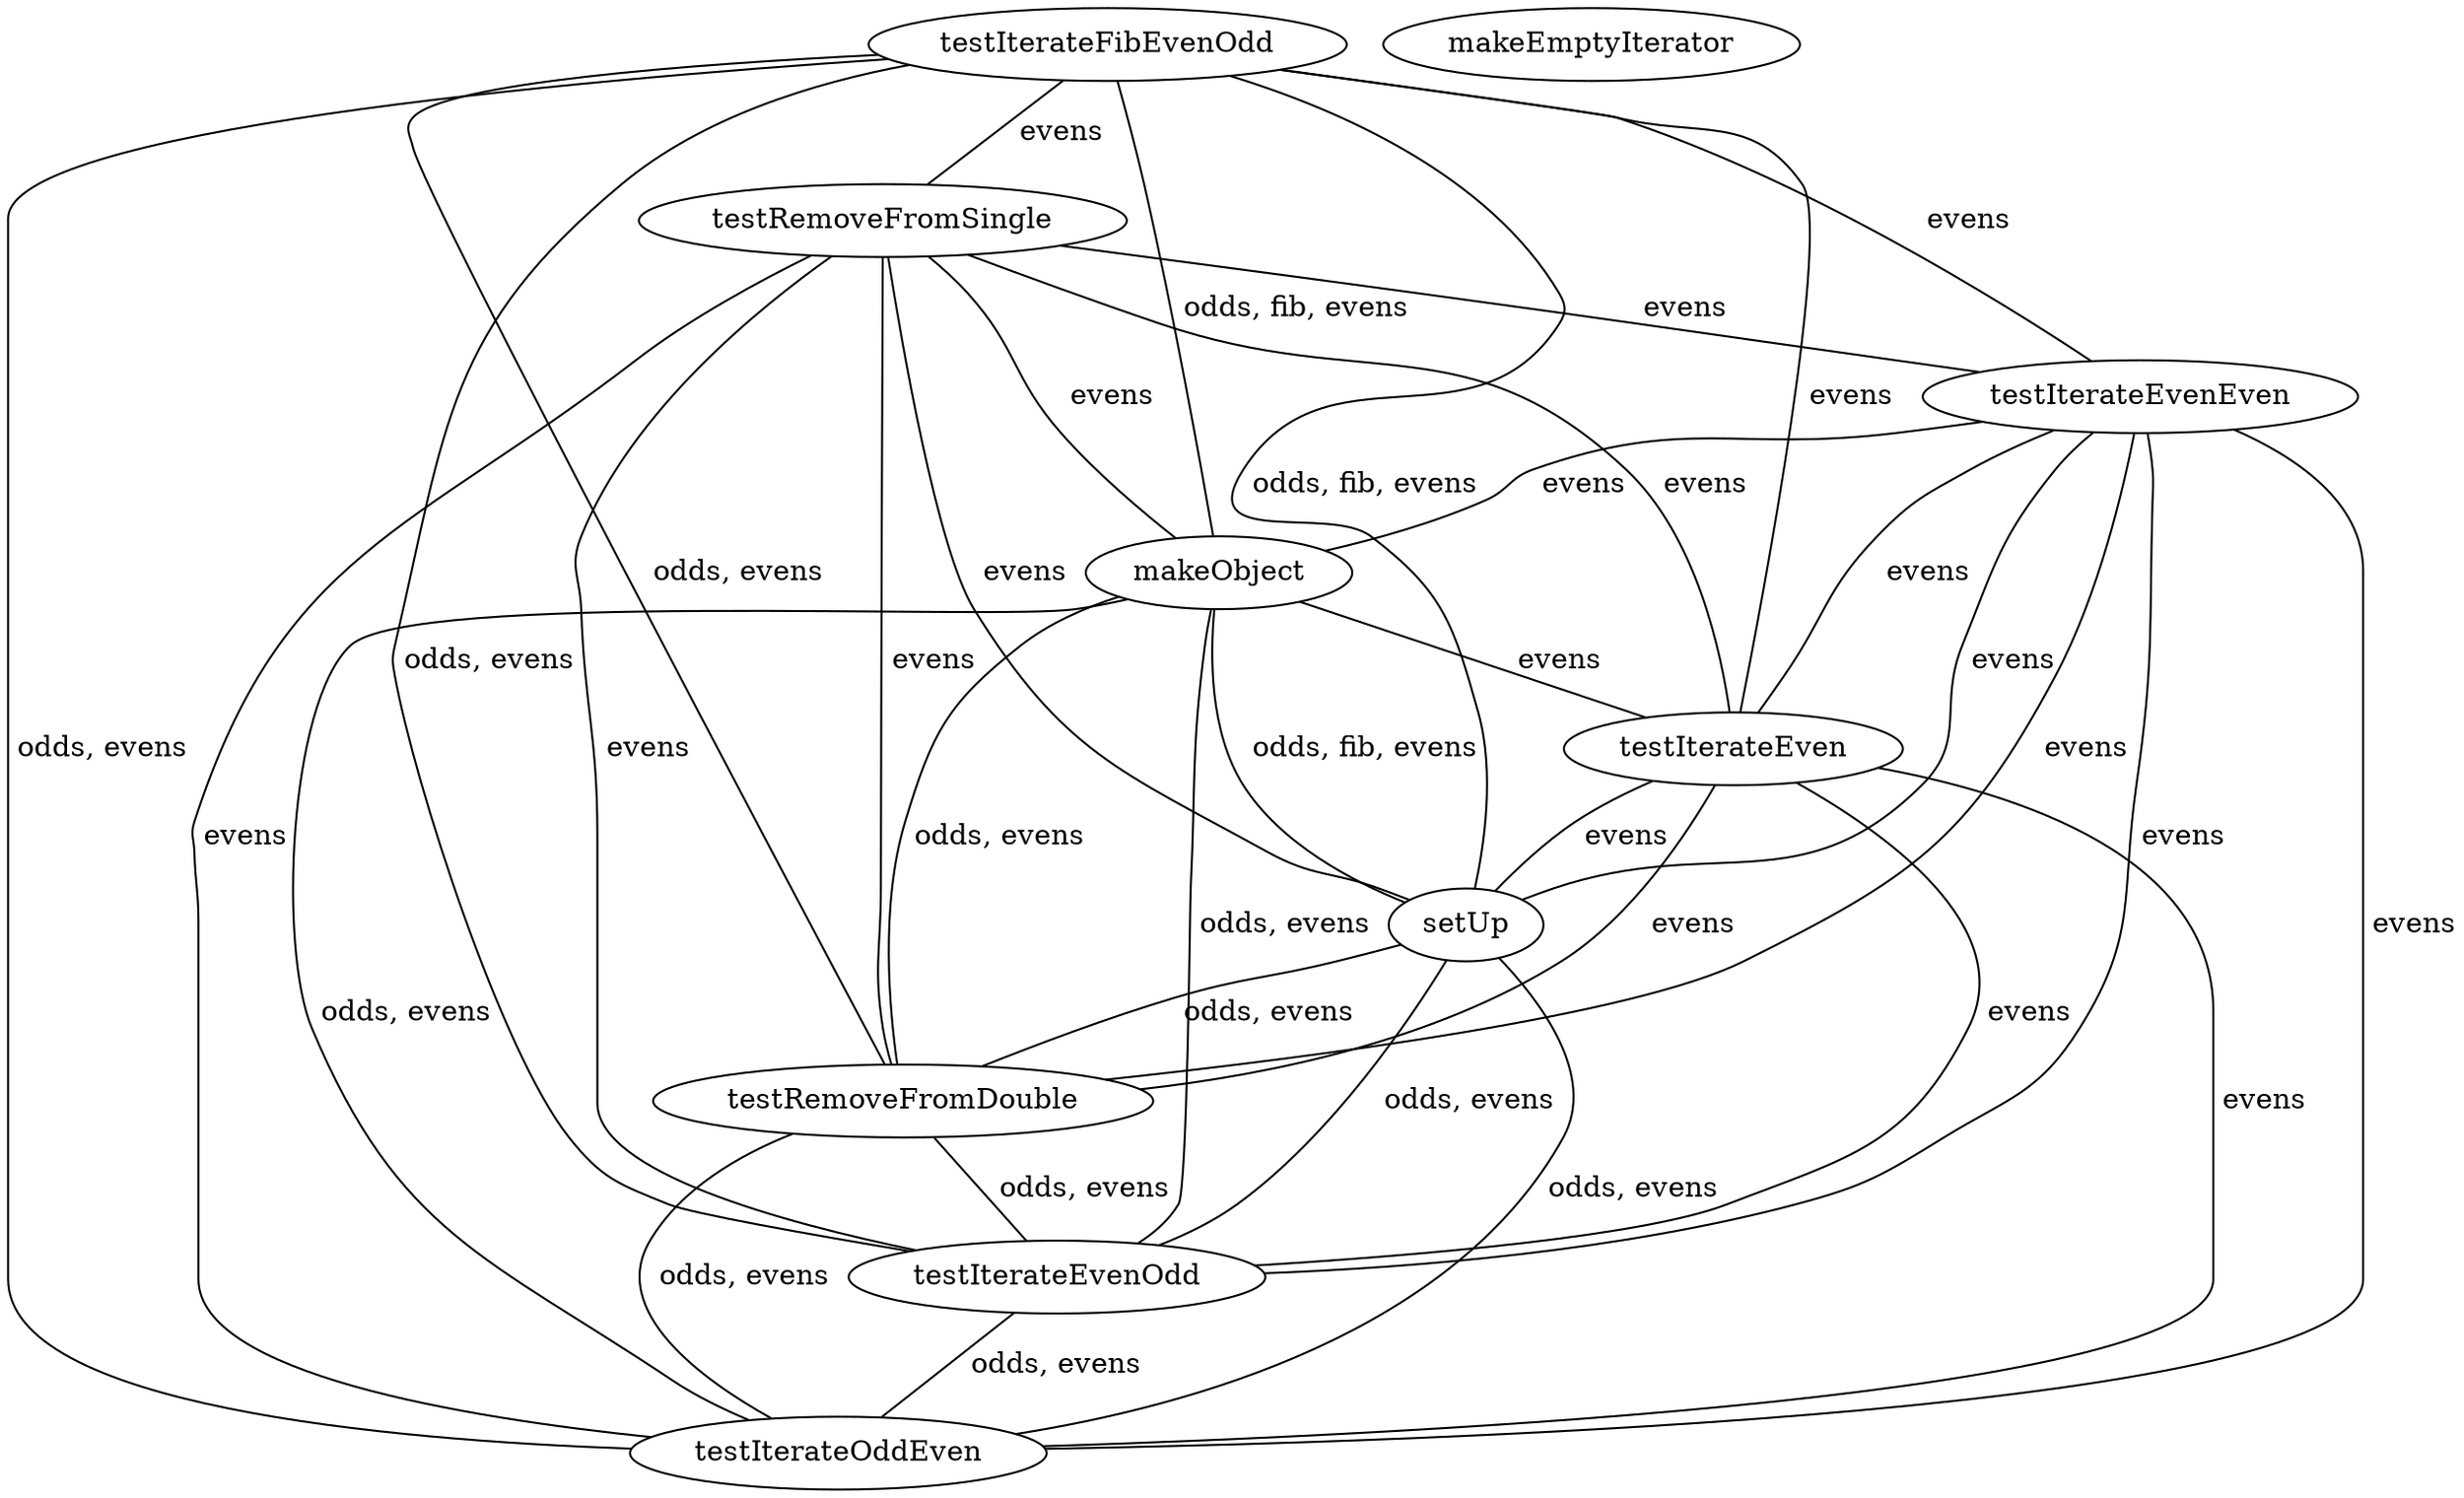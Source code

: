 digraph G {
testIterateFibEvenOdd;
testRemoveFromSingle;
testIterateEvenEven;
makeObject;
testIterateEven;
setUp;
testRemoveFromDouble;
makeEmptyIterator;
testIterateEvenOdd;
testIterateOddEven;
testIterateFibEvenOdd -> testRemoveFromSingle [label=" evens", dir=none];
testIterateFibEvenOdd -> testIterateEvenEven [label=" evens", dir=none];
testIterateFibEvenOdd -> makeObject [label=" odds, fib, evens", dir=none];
testIterateFibEvenOdd -> testIterateEven [label=" evens", dir=none];
testIterateFibEvenOdd -> setUp [label=" odds, fib, evens", dir=none];
testIterateFibEvenOdd -> testRemoveFromDouble [label=" odds, evens", dir=none];
testIterateFibEvenOdd -> testIterateEvenOdd [label=" odds, evens", dir=none];
testIterateFibEvenOdd -> testIterateOddEven [label=" odds, evens", dir=none];
testRemoveFromSingle -> testIterateEvenEven [label=" evens", dir=none];
testRemoveFromSingle -> makeObject [label=" evens", dir=none];
testRemoveFromSingle -> testIterateEven [label=" evens", dir=none];
testRemoveFromSingle -> setUp [label=" evens", dir=none];
testRemoveFromSingle -> testRemoveFromDouble [label=" evens", dir=none];
testRemoveFromSingle -> testIterateEvenOdd [label=" evens", dir=none];
testRemoveFromSingle -> testIterateOddEven [label=" evens", dir=none];
testIterateEvenEven -> makeObject [label=" evens", dir=none];
testIterateEvenEven -> testIterateEven [label=" evens", dir=none];
testIterateEvenEven -> setUp [label=" evens", dir=none];
testIterateEvenEven -> testRemoveFromDouble [label=" evens", dir=none];
testIterateEvenEven -> testIterateEvenOdd [label=" evens", dir=none];
testIterateEvenEven -> testIterateOddEven [label=" evens", dir=none];
makeObject -> testIterateEven [label=" evens", dir=none];
makeObject -> setUp [label=" odds, fib, evens", dir=none];
makeObject -> testRemoveFromDouble [label=" odds, evens", dir=none];
makeObject -> testIterateEvenOdd [label=" odds, evens", dir=none];
makeObject -> testIterateOddEven [label=" odds, evens", dir=none];
testIterateEven -> setUp [label=" evens", dir=none];
testIterateEven -> testRemoveFromDouble [label=" evens", dir=none];
testIterateEven -> testIterateEvenOdd [label=" evens", dir=none];
testIterateEven -> testIterateOddEven [label=" evens", dir=none];
setUp -> testRemoveFromDouble [label=" odds, evens", dir=none];
setUp -> testIterateEvenOdd [label=" odds, evens", dir=none];
setUp -> testIterateOddEven [label=" odds, evens", dir=none];
testRemoveFromDouble -> testIterateEvenOdd [label=" odds, evens", dir=none];
testRemoveFromDouble -> testIterateOddEven [label=" odds, evens", dir=none];
testIterateEvenOdd -> testIterateOddEven [label=" odds, evens", dir=none];
}